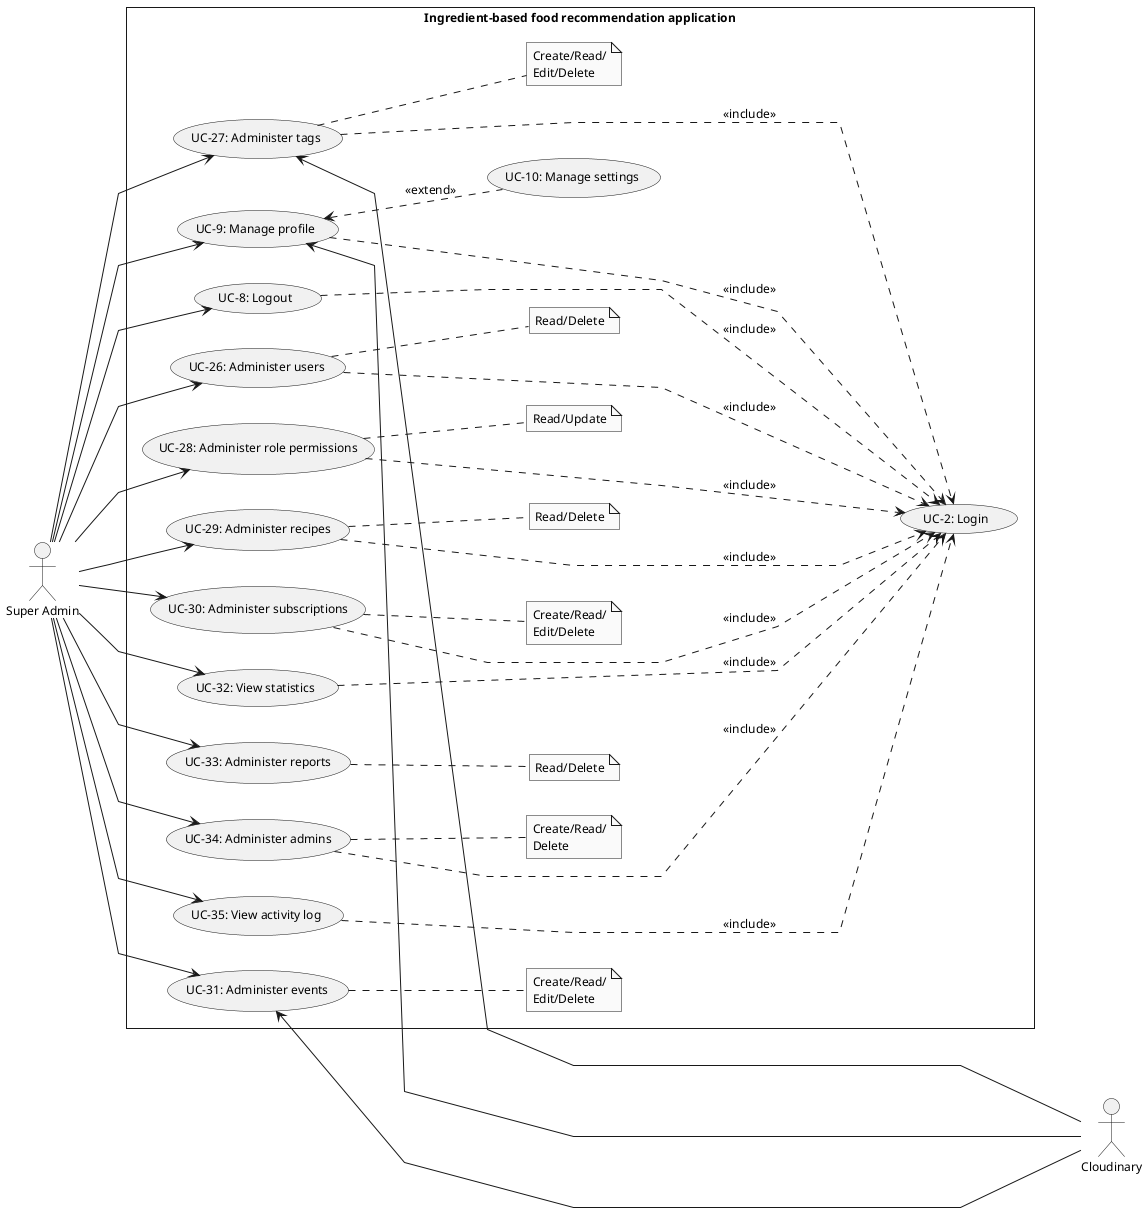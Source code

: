 @startuml SuperAdminUsecase
skinparam style strictuml
skinparam monochrome true
skinparam linetype polyline
skinparam defaultFontSize 12
left to right direction
actor "Super Admin" as admin
actor "Cloudinary" as cl

rectangle Ingredient-based<U+0020>food<U+0020>recommendation<U+0020>application {
    usecase "UC-2: Login" as ucLogin
    usecase "UC-8: Logout" as ucLogout
    usecase "UC-9: Manage profile" as ucManageProfile
    usecase "UC-10: Manage settings" as ucManageSetting

    usecase "UC-26: Administer users" as ucAdmUser
    usecase "UC-27: Administer tags" as ucAdmTags
    usecase "UC-28: Administer role permissions" as ucAdmRolePermis
    usecase "UC-29: Administer recipes" as ucAdmRecipe
    usecase "UC-30: Administer subscriptions" as ucAdmSubcript
    usecase "UC-31: Administer events" as ucAdmEvent
    usecase "UC-32: View statistics" as ucViewStatistic
    usecase "UC-33: Administer reports" as ucAdmReport
    usecase "UC-34: Administer admins" as ucAdmAdmin
    usecase "UC-35: View activity log" as ucViewActivityLog

    note "Read/Delete" as noteAdmUser
    note "Read/Delete" as noteAdmRecipe
    note "Create/Read/\nEdit/Delete" as noteAdmTag
    note "Create/Read/\nEdit/Delete" as noteAdmSubcipt
    note "Create/Read/\nEdit/Delete" as noteAdmEvent
    note "Create/Read/\nDelete" as noteAdmAdmin
    note "Read/Delete" as noteAdmReport
    note "Read/Update" as noteAmdRolePermis

    admin --> ucAdmUser
        ucAdmUser .. noteAdmUser
    admin --> ucAdmRecipe
        ucAdmRecipe .. noteAdmRecipe
    admin --> ucAdmReport
        ucAdmReport .. noteAdmReport
    admin --> ucAdmTags
        ucAdmTags .. noteAdmTag
    admin --> ucAdmRolePermis
        ucAdmRolePermis .. noteAmdRolePermis
    admin --> ucAdmSubcript
        ucAdmSubcript .. noteAdmSubcipt
    admin --> ucAdmEvent
        ucAdmEvent .. noteAdmEvent
    admin --> ucViewStatistic
    admin --> ucViewActivityLog
    admin --> ucManageProfile
        ucManageProfile <.. ucManageSetting: <<extend>>
    admin --> ucLogout
    admin --> ucAdmAdmin
        ucAdmAdmin .. noteAdmAdmin

    ucLogout .....> ucLogin : <<include>>
    ucViewStatistic .....> ucLogin : <<include>>
    ucAdmUser .....> ucLogin : <<include>>
    ucAdmRolePermis .....> ucLogin : <<include>>
    ucAdmRecipe .....> ucLogin : <<include>>
    ucAdmTags .....> ucLogin : <<include>>
    ucAdmSubcript .....> ucLogin : <<include>>
    ucManageProfile .....> ucLogin : <<include>>
    ucViewActivityLog .....> ucLogin : <<include>>
    ucAdmAdmin .....> ucLogin : <<include>>

    cl --up---> ucManageProfile
    cl --up----> ucAdmEvent
    cl --up---> ucAdmTags
}

@enduml
